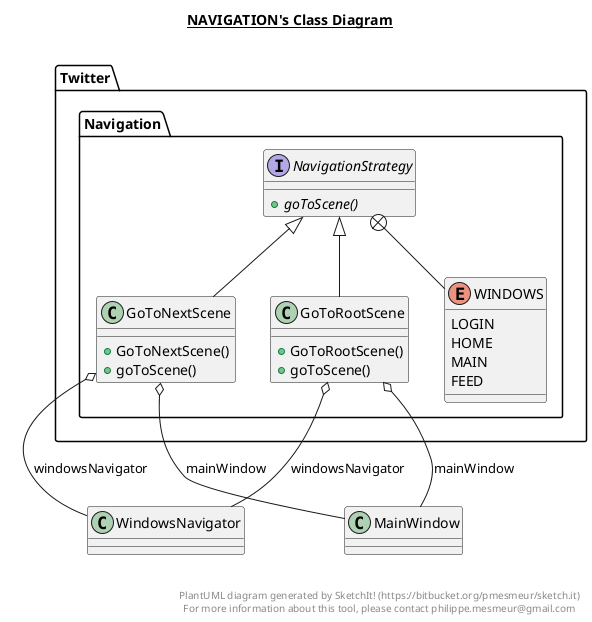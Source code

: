 @startuml

title __NAVIGATION's Class Diagram__\n

  package Twitter {
    package Twitter.Navigation {
      class GoToNextScene {
          + GoToNextScene()
          + goToScene()
      }
    }
  }
  

  package Twitter {
    package Twitter.Navigation {
      class GoToRootScene {
          + GoToRootScene()
          + goToScene()
      }
    }
  }
  

  package Twitter {
    package Twitter.Navigation {
      interface NavigationStrategy {
          {abstract} + goToScene()
      }
    }
  }
  

  package Twitter {
    package Twitter.Navigation {
      enum WINDOWS {
        LOGIN
        HOME
        MAIN
        FEED
      }
    }
  }
  

  GoToNextScene -up-|> NavigationStrategy
  GoToNextScene o-- WindowsNavigator : windowsNavigator
  GoToNextScene o-- MainWindow : mainWindow
  GoToRootScene -up-|> NavigationStrategy
  GoToRootScene o-- MainWindow : mainWindow
  GoToRootScene o-- WindowsNavigator : windowsNavigator
  NavigationStrategy +-down- WINDOWS


right footer


PlantUML diagram generated by SketchIt! (https://bitbucket.org/pmesmeur/sketch.it)
For more information about this tool, please contact philippe.mesmeur@gmail.com
endfooter

@enduml
